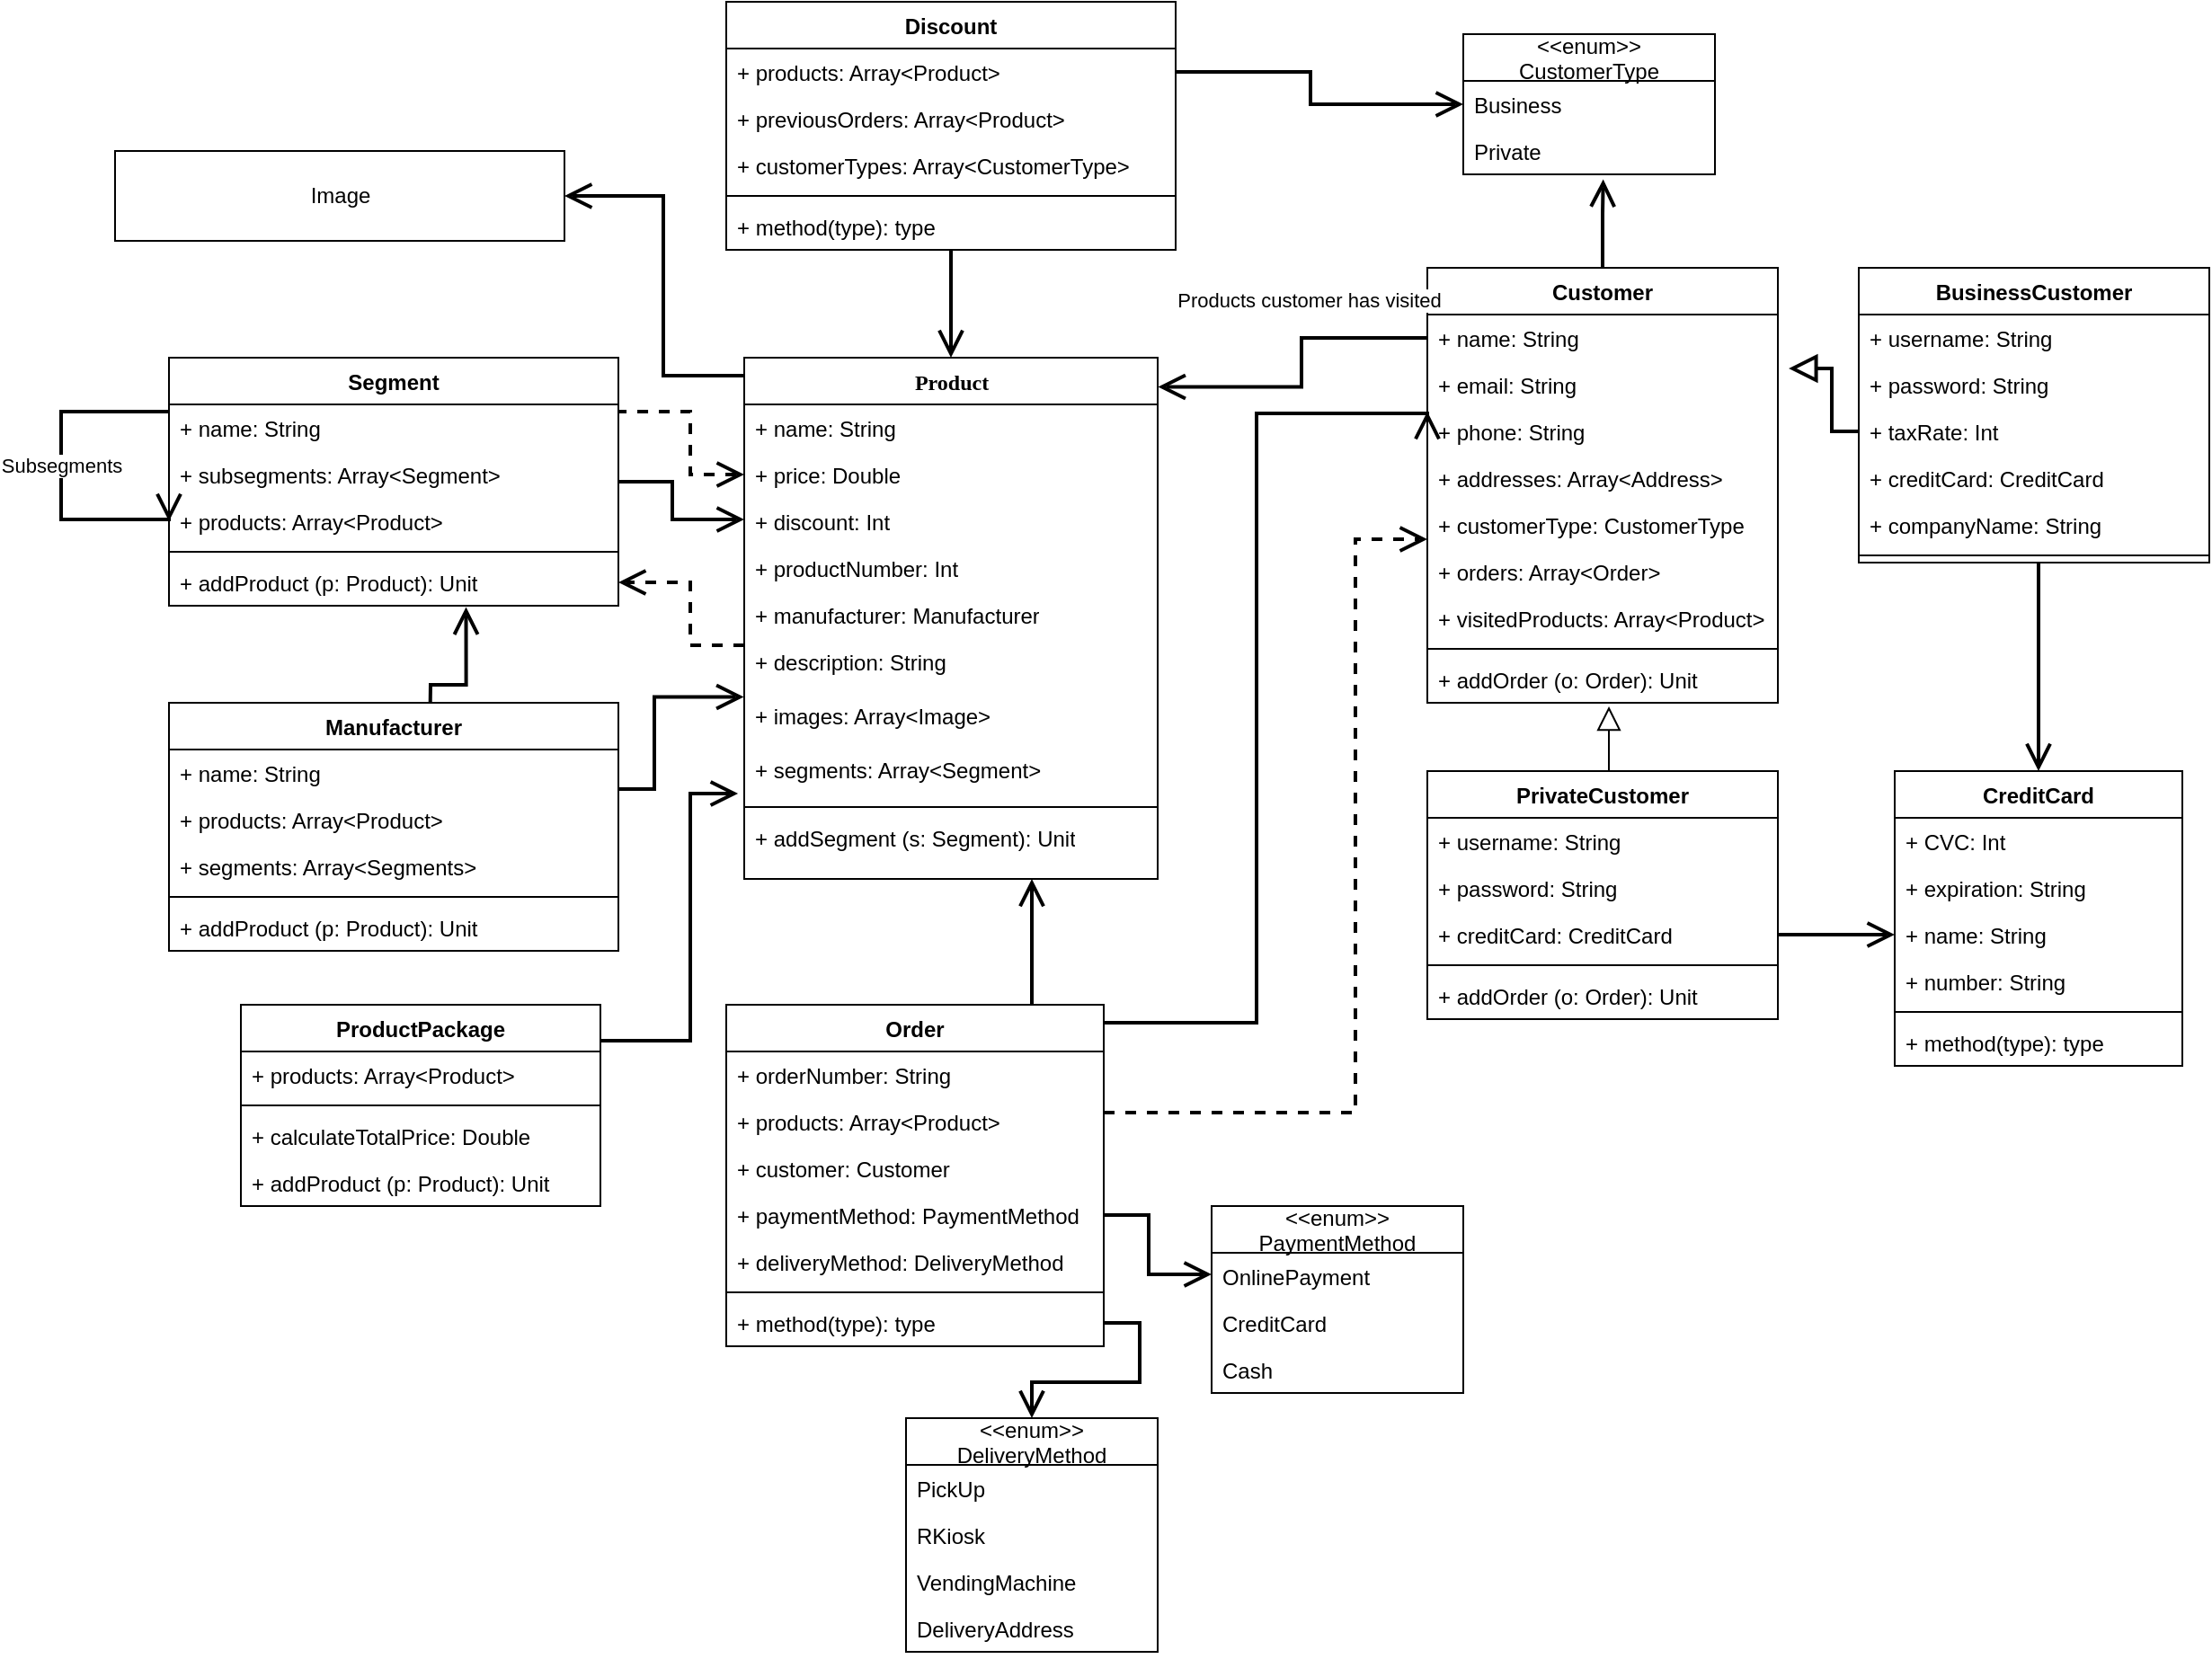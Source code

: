 <mxfile version="20.8.13" type="github">
  <diagram name="Page-1" id="9f46799a-70d6-7492-0946-bef42562c5a5">
    <mxGraphModel dx="1772" dy="1612" grid="1" gridSize="10" guides="1" tooltips="1" connect="1" arrows="1" fold="1" page="1" pageScale="1" pageWidth="1100" pageHeight="850" background="none" math="0" shadow="0">
      <root>
        <mxCell id="0" />
        <mxCell id="1" parent="0" />
        <mxCell id="bibrFvktmzw4Xg1fQ97D-78" style="edgeStyle=orthogonalEdgeStyle;rounded=0;orthogonalLoop=1;jettySize=auto;html=1;entryX=1;entryY=0.5;entryDx=0;entryDy=0;strokeWidth=2;endArrow=open;endFill=0;startSize=11;endSize=11;" edge="1" parent="1" source="78961159f06e98e8-17" target="bibrFvktmzw4Xg1fQ97D-77">
          <mxGeometry relative="1" as="geometry">
            <Array as="points">
              <mxPoint x="35" y="70" />
              <mxPoint x="35" y="-30" />
            </Array>
          </mxGeometry>
        </mxCell>
        <mxCell id="78961159f06e98e8-17" value="Product" style="swimlane;html=1;fontStyle=1;align=center;verticalAlign=top;childLayout=stackLayout;horizontal=1;startSize=26;horizontalStack=0;resizeParent=1;resizeLast=0;collapsible=1;marginBottom=0;swimlaneFillColor=#ffffff;rounded=0;shadow=0;comic=0;labelBackgroundColor=none;strokeWidth=1;fillColor=none;fontFamily=Verdana;fontSize=12" parent="1" vertex="1">
          <mxGeometry x="80" y="60" width="230" height="290" as="geometry" />
        </mxCell>
        <mxCell id="78961159f06e98e8-21" value="+ name: String&lt;br&gt;&lt;span style=&quot;white-space: pre;&quot;&gt; &lt;/span&gt;" style="text;html=1;strokeColor=none;fillColor=none;align=left;verticalAlign=top;spacingLeft=4;spacingRight=4;whiteSpace=wrap;overflow=hidden;rotatable=0;points=[[0,0.5],[1,0.5]];portConstraint=eastwest;" parent="78961159f06e98e8-17" vertex="1">
          <mxGeometry y="26" width="230" height="26" as="geometry" />
        </mxCell>
        <mxCell id="78961159f06e98e8-23" value="+ price: Double" style="text;html=1;strokeColor=none;fillColor=none;align=left;verticalAlign=top;spacingLeft=4;spacingRight=4;whiteSpace=wrap;overflow=hidden;rotatable=0;points=[[0,0.5],[1,0.5]];portConstraint=eastwest;" parent="78961159f06e98e8-17" vertex="1">
          <mxGeometry y="52" width="230" height="26" as="geometry" />
        </mxCell>
        <mxCell id="78961159f06e98e8-25" value="+ discount: Int" style="text;html=1;strokeColor=none;fillColor=none;align=left;verticalAlign=top;spacingLeft=4;spacingRight=4;whiteSpace=wrap;overflow=hidden;rotatable=0;points=[[0,0.5],[1,0.5]];portConstraint=eastwest;" parent="78961159f06e98e8-17" vertex="1">
          <mxGeometry y="78" width="230" height="26" as="geometry" />
        </mxCell>
        <mxCell id="78961159f06e98e8-26" value="+ productNumber: Int" style="text;html=1;strokeColor=none;fillColor=none;align=left;verticalAlign=top;spacingLeft=4;spacingRight=4;whiteSpace=wrap;overflow=hidden;rotatable=0;points=[[0,0.5],[1,0.5]];portConstraint=eastwest;" parent="78961159f06e98e8-17" vertex="1">
          <mxGeometry y="104" width="230" height="26" as="geometry" />
        </mxCell>
        <mxCell id="78961159f06e98e8-24" value="+ manufacturer: Manufacturer" style="text;html=1;strokeColor=none;fillColor=none;align=left;verticalAlign=top;spacingLeft=4;spacingRight=4;whiteSpace=wrap;overflow=hidden;rotatable=0;points=[[0,0.5],[1,0.5]];portConstraint=eastwest;" parent="78961159f06e98e8-17" vertex="1">
          <mxGeometry y="130" width="230" height="26" as="geometry" />
        </mxCell>
        <mxCell id="jQbfAF6T5azty1Uu_CAn-1" value="+ description: String" style="text;html=1;strokeColor=none;fillColor=none;align=left;verticalAlign=top;spacingLeft=4;spacingRight=4;whiteSpace=wrap;overflow=hidden;rotatable=0;points=[[0,0.5],[1,0.5]];portConstraint=eastwest;" parent="78961159f06e98e8-17" vertex="1">
          <mxGeometry y="156" width="230" height="30" as="geometry" />
        </mxCell>
        <mxCell id="jQbfAF6T5azty1Uu_CAn-2" value="+ images: Array&amp;lt;Image&amp;gt;" style="text;html=1;strokeColor=none;fillColor=none;align=left;verticalAlign=top;spacingLeft=4;spacingRight=4;whiteSpace=wrap;overflow=hidden;rotatable=0;points=[[0,0.5],[1,0.5]];portConstraint=eastwest;" parent="78961159f06e98e8-17" vertex="1">
          <mxGeometry y="186" width="230" height="30" as="geometry" />
        </mxCell>
        <mxCell id="jQbfAF6T5azty1Uu_CAn-60" value="+ segments: Array&amp;lt;Segment&amp;gt;" style="text;html=1;strokeColor=none;fillColor=none;align=left;verticalAlign=top;spacingLeft=4;spacingRight=4;whiteSpace=wrap;overflow=hidden;rotatable=0;points=[[0,0.5],[1,0.5]];portConstraint=eastwest;" parent="78961159f06e98e8-17" vertex="1">
          <mxGeometry y="216" width="230" height="30" as="geometry" />
        </mxCell>
        <mxCell id="78961159f06e98e8-19" value="" style="line;html=1;strokeWidth=1;fillColor=none;align=left;verticalAlign=middle;spacingTop=-1;spacingLeft=3;spacingRight=3;rotatable=0;labelPosition=right;points=[];portConstraint=eastwest;" parent="78961159f06e98e8-17" vertex="1">
          <mxGeometry y="246" width="230" height="8" as="geometry" />
        </mxCell>
        <mxCell id="78961159f06e98e8-27" value="+ addSegment (s: Segment): Unit" style="text;html=1;strokeColor=none;fillColor=none;align=left;verticalAlign=top;spacingLeft=4;spacingRight=4;whiteSpace=wrap;overflow=hidden;rotatable=0;points=[[0,0.5],[1,0.5]];portConstraint=eastwest;" parent="78961159f06e98e8-17" vertex="1">
          <mxGeometry y="254" width="230" height="26" as="geometry" />
        </mxCell>
        <mxCell id="jQbfAF6T5azty1Uu_CAn-61" value="" style="edgeStyle=orthogonalEdgeStyle;rounded=0;orthogonalLoop=1;jettySize=auto;html=1;startArrow=none;startFill=0;endArrow=open;endFill=0;endSize=11;startSize=11;strokeWidth=2;" parent="1" source="jQbfAF6T5azty1Uu_CAn-16" edge="1">
          <mxGeometry relative="1" as="geometry">
            <mxPoint x="240" y="350" as="targetPoint" />
            <Array as="points">
              <mxPoint x="240" y="400" />
              <mxPoint x="240" y="400" />
            </Array>
          </mxGeometry>
        </mxCell>
        <mxCell id="jQbfAF6T5azty1Uu_CAn-16" value="Order" style="swimlane;fontStyle=1;align=center;verticalAlign=top;childLayout=stackLayout;horizontal=1;startSize=26;horizontalStack=0;resizeParent=1;resizeParentMax=0;resizeLast=0;collapsible=1;marginBottom=0;" parent="1" vertex="1">
          <mxGeometry x="70" y="420" width="210" height="190" as="geometry" />
        </mxCell>
        <mxCell id="jQbfAF6T5azty1Uu_CAn-17" value="+ orderNumber: String" style="text;strokeColor=none;fillColor=none;align=left;verticalAlign=top;spacingLeft=4;spacingRight=4;overflow=hidden;rotatable=0;points=[[0,0.5],[1,0.5]];portConstraint=eastwest;" parent="jQbfAF6T5azty1Uu_CAn-16" vertex="1">
          <mxGeometry y="26" width="210" height="26" as="geometry" />
        </mxCell>
        <mxCell id="jQbfAF6T5azty1Uu_CAn-20" value="+ products: Array&lt;Product&gt;" style="text;strokeColor=none;fillColor=none;align=left;verticalAlign=top;spacingLeft=4;spacingRight=4;overflow=hidden;rotatable=0;points=[[0,0.5],[1,0.5]];portConstraint=eastwest;" parent="jQbfAF6T5azty1Uu_CAn-16" vertex="1">
          <mxGeometry y="52" width="210" height="26" as="geometry" />
        </mxCell>
        <mxCell id="jQbfAF6T5azty1Uu_CAn-21" value="+ customer: Customer" style="text;strokeColor=none;fillColor=none;align=left;verticalAlign=top;spacingLeft=4;spacingRight=4;overflow=hidden;rotatable=0;points=[[0,0.5],[1,0.5]];portConstraint=eastwest;" parent="jQbfAF6T5azty1Uu_CAn-16" vertex="1">
          <mxGeometry y="78" width="210" height="26" as="geometry" />
        </mxCell>
        <mxCell id="jQbfAF6T5azty1Uu_CAn-42" value="+ paymentMethod: PaymentMethod" style="text;strokeColor=none;fillColor=none;align=left;verticalAlign=top;spacingLeft=4;spacingRight=4;overflow=hidden;rotatable=0;points=[[0,0.5],[1,0.5]];portConstraint=eastwest;" parent="jQbfAF6T5azty1Uu_CAn-16" vertex="1">
          <mxGeometry y="104" width="210" height="26" as="geometry" />
        </mxCell>
        <mxCell id="jQbfAF6T5azty1Uu_CAn-43" value="+ deliveryMethod: DeliveryMethod" style="text;strokeColor=none;fillColor=none;align=left;verticalAlign=top;spacingLeft=4;spacingRight=4;overflow=hidden;rotatable=0;points=[[0,0.5],[1,0.5]];portConstraint=eastwest;" parent="jQbfAF6T5azty1Uu_CAn-16" vertex="1">
          <mxGeometry y="130" width="210" height="26" as="geometry" />
        </mxCell>
        <mxCell id="jQbfAF6T5azty1Uu_CAn-18" value="" style="line;strokeWidth=1;fillColor=none;align=left;verticalAlign=middle;spacingTop=-1;spacingLeft=3;spacingRight=3;rotatable=0;labelPosition=right;points=[];portConstraint=eastwest;strokeColor=inherit;" parent="jQbfAF6T5azty1Uu_CAn-16" vertex="1">
          <mxGeometry y="156" width="210" height="8" as="geometry" />
        </mxCell>
        <mxCell id="jQbfAF6T5azty1Uu_CAn-19" value="+ method(type): type" style="text;strokeColor=none;fillColor=none;align=left;verticalAlign=top;spacingLeft=4;spacingRight=4;overflow=hidden;rotatable=0;points=[[0,0.5],[1,0.5]];portConstraint=eastwest;" parent="jQbfAF6T5azty1Uu_CAn-16" vertex="1">
          <mxGeometry y="164" width="210" height="26" as="geometry" />
        </mxCell>
        <mxCell id="bibrFvktmzw4Xg1fQ97D-48" style="edgeStyle=orthogonalEdgeStyle;rounded=0;orthogonalLoop=1;jettySize=auto;html=1;exitX=0.5;exitY=0;exitDx=0;exitDy=0;entryX=0.556;entryY=1.106;entryDx=0;entryDy=0;entryPerimeter=0;endSize=11;startSize=11;endArrow=open;endFill=0;strokeWidth=2;" edge="1" parent="1" source="jQbfAF6T5azty1Uu_CAn-35" target="bibrFvktmzw4Xg1fQ97D-44">
          <mxGeometry relative="1" as="geometry">
            <Array as="points">
              <mxPoint x="558" y="-20" />
              <mxPoint x="558" y="-20" />
            </Array>
          </mxGeometry>
        </mxCell>
        <mxCell id="jQbfAF6T5azty1Uu_CAn-35" value="Customer" style="swimlane;fontStyle=1;align=center;verticalAlign=top;childLayout=stackLayout;horizontal=1;startSize=26;horizontalStack=0;resizeParent=1;resizeParentMax=0;resizeLast=0;collapsible=1;marginBottom=0;" parent="1" vertex="1">
          <mxGeometry x="460" y="10" width="195" height="242" as="geometry" />
        </mxCell>
        <mxCell id="jQbfAF6T5azty1Uu_CAn-36" value="+ name: String" style="text;strokeColor=none;fillColor=none;align=left;verticalAlign=top;spacingLeft=4;spacingRight=4;overflow=hidden;rotatable=0;points=[[0,0.5],[1,0.5]];portConstraint=eastwest;" parent="jQbfAF6T5azty1Uu_CAn-35" vertex="1">
          <mxGeometry y="26" width="195" height="26" as="geometry" />
        </mxCell>
        <mxCell id="jQbfAF6T5azty1Uu_CAn-37" value="+ email: String" style="text;strokeColor=none;fillColor=none;align=left;verticalAlign=top;spacingLeft=4;spacingRight=4;overflow=hidden;rotatable=0;points=[[0,0.5],[1,0.5]];portConstraint=eastwest;" parent="jQbfAF6T5azty1Uu_CAn-35" vertex="1">
          <mxGeometry y="52" width="195" height="26" as="geometry" />
        </mxCell>
        <mxCell id="jQbfAF6T5azty1Uu_CAn-38" value="+ phone: String" style="text;strokeColor=none;fillColor=none;align=left;verticalAlign=top;spacingLeft=4;spacingRight=4;overflow=hidden;rotatable=0;points=[[0,0.5],[1,0.5]];portConstraint=eastwest;" parent="jQbfAF6T5azty1Uu_CAn-35" vertex="1">
          <mxGeometry y="78" width="195" height="26" as="geometry" />
        </mxCell>
        <mxCell id="jQbfAF6T5azty1Uu_CAn-67" value="+ addresses: Array&amp;lt;Address&amp;gt;" style="text;html=1;strokeColor=none;fillColor=none;align=left;verticalAlign=top;spacingLeft=4;spacingRight=4;whiteSpace=wrap;overflow=hidden;rotatable=0;points=[[0,0.5],[1,0.5]];portConstraint=eastwest;" parent="jQbfAF6T5azty1Uu_CAn-35" vertex="1">
          <mxGeometry y="104" width="195" height="26" as="geometry" />
        </mxCell>
        <mxCell id="bibrFvktmzw4Xg1fQ97D-36" value="+ customerType: CustomerType" style="text;html=1;strokeColor=none;fillColor=none;align=left;verticalAlign=top;spacingLeft=4;spacingRight=4;whiteSpace=wrap;overflow=hidden;rotatable=0;points=[[0,0.5],[1,0.5]];portConstraint=eastwest;" vertex="1" parent="jQbfAF6T5azty1Uu_CAn-35">
          <mxGeometry y="130" width="195" height="26" as="geometry" />
        </mxCell>
        <mxCell id="bibrFvktmzw4Xg1fQ97D-70" value="+ orders: Array&amp;lt;Order&amp;gt;" style="text;html=1;strokeColor=none;fillColor=none;align=left;verticalAlign=top;spacingLeft=4;spacingRight=4;whiteSpace=wrap;overflow=hidden;rotatable=0;points=[[0,0.5],[1,0.5]];portConstraint=eastwest;" vertex="1" parent="jQbfAF6T5azty1Uu_CAn-35">
          <mxGeometry y="156" width="195" height="26" as="geometry" />
        </mxCell>
        <mxCell id="bibrFvktmzw4Xg1fQ97D-71" value="+ visitedProducts: Array&amp;lt;Product&amp;gt;" style="text;html=1;strokeColor=none;fillColor=none;align=left;verticalAlign=top;spacingLeft=4;spacingRight=4;whiteSpace=wrap;overflow=hidden;rotatable=0;points=[[0,0.5],[1,0.5]];portConstraint=eastwest;" vertex="1" parent="jQbfAF6T5azty1Uu_CAn-35">
          <mxGeometry y="182" width="195" height="26" as="geometry" />
        </mxCell>
        <mxCell id="jQbfAF6T5azty1Uu_CAn-39" value="" style="line;strokeWidth=1;fillColor=none;align=left;verticalAlign=middle;spacingTop=-1;spacingLeft=3;spacingRight=3;rotatable=0;labelPosition=right;points=[];portConstraint=eastwest;strokeColor=inherit;" parent="jQbfAF6T5azty1Uu_CAn-35" vertex="1">
          <mxGeometry y="208" width="195" height="8" as="geometry" />
        </mxCell>
        <mxCell id="jQbfAF6T5azty1Uu_CAn-40" value="+ addOrder (o: Order): Unit" style="text;strokeColor=none;fillColor=none;align=left;verticalAlign=top;spacingLeft=4;spacingRight=4;overflow=hidden;rotatable=0;points=[[0,0.5],[1,0.5]];portConstraint=eastwest;" parent="jQbfAF6T5azty1Uu_CAn-35" vertex="1">
          <mxGeometry y="216" width="195" height="26" as="geometry" />
        </mxCell>
        <mxCell id="jQbfAF6T5azty1Uu_CAn-59" style="edgeStyle=orthogonalEdgeStyle;rounded=0;orthogonalLoop=1;jettySize=auto;html=1;entryX=-0.001;entryY=0.092;entryDx=0;entryDy=0;entryPerimeter=0;endArrow=open;endFill=0;startSize=11;endSize=11;strokeWidth=2;" parent="1" source="jQbfAF6T5azty1Uu_CAn-84" target="jQbfAF6T5azty1Uu_CAn-2" edge="1">
          <mxGeometry relative="1" as="geometry">
            <mxPoint x="70" y="250" as="targetPoint" />
            <mxPoint x="10.0" y="374" as="sourcePoint" />
            <Array as="points">
              <mxPoint x="30" y="300" />
              <mxPoint x="30" y="249" />
            </Array>
          </mxGeometry>
        </mxCell>
        <mxCell id="jQbfAF6T5azty1Uu_CAn-77" style="edgeStyle=orthogonalEdgeStyle;rounded=0;orthogonalLoop=1;jettySize=auto;html=1;strokeWidth=2;startArrow=none;startFill=0;endArrow=open;endFill=0;startSize=11;endSize=11;entryX=0.661;entryY=1.029;entryDx=0;entryDy=0;entryPerimeter=0;" parent="1" target="jQbfAF6T5azty1Uu_CAn-55" edge="1">
          <mxGeometry relative="1" as="geometry">
            <mxPoint x="-120.0" y="230" as="targetPoint" />
            <mxPoint x="-95.0" y="276" as="sourcePoint" />
          </mxGeometry>
        </mxCell>
        <mxCell id="jQbfAF6T5azty1Uu_CAn-57" value="" style="edgeStyle=orthogonalEdgeStyle;rounded=0;orthogonalLoop=1;jettySize=auto;html=1;startArrow=none;startFill=0;endArrow=open;endFill=0;endSize=11;startSize=11;strokeWidth=2;" parent="1" source="jQbfAF6T5azty1Uu_CAn-50" edge="1">
          <mxGeometry relative="1" as="geometry">
            <mxPoint x="80" y="150" as="targetPoint" />
            <Array as="points">
              <mxPoint x="40" y="129" />
              <mxPoint x="40" y="150" />
              <mxPoint x="80" y="150" />
            </Array>
          </mxGeometry>
        </mxCell>
        <mxCell id="jQbfAF6T5azty1Uu_CAn-50" value="Segment" style="swimlane;fontStyle=1;align=center;verticalAlign=top;childLayout=stackLayout;horizontal=1;startSize=26;horizontalStack=0;resizeParent=1;resizeParentMax=0;resizeLast=0;collapsible=1;marginBottom=0;" parent="1" vertex="1">
          <mxGeometry x="-240" y="60" width="250" height="138" as="geometry" />
        </mxCell>
        <mxCell id="jQbfAF6T5azty1Uu_CAn-51" value="+ name: String" style="text;strokeColor=none;fillColor=none;align=left;verticalAlign=top;spacingLeft=4;spacingRight=4;overflow=hidden;rotatable=0;points=[[0,0.5],[1,0.5]];portConstraint=eastwest;" parent="jQbfAF6T5azty1Uu_CAn-50" vertex="1">
          <mxGeometry y="26" width="250" height="26" as="geometry" />
        </mxCell>
        <mxCell id="jQbfAF6T5azty1Uu_CAn-71" value="Subsegments" style="edgeStyle=orthogonalEdgeStyle;rounded=0;orthogonalLoop=1;jettySize=auto;html=1;entryX=0;entryY=0.5;entryDx=0;entryDy=0;strokeWidth=2;startArrow=none;startFill=0;endArrow=open;endFill=0;startSize=11;endSize=11;" parent="jQbfAF6T5azty1Uu_CAn-50" target="jQbfAF6T5azty1Uu_CAn-56" edge="1">
          <mxGeometry x="-0.005" relative="1" as="geometry">
            <mxPoint y="30" as="sourcePoint" />
            <Array as="points">
              <mxPoint y="30" />
              <mxPoint x="-60" y="30" />
              <mxPoint x="-60" y="90" />
              <mxPoint y="90" />
            </Array>
            <mxPoint as="offset" />
          </mxGeometry>
        </mxCell>
        <mxCell id="jQbfAF6T5azty1Uu_CAn-52" value="+ subsegments: Array&lt;Segment&gt;" style="text;strokeColor=none;fillColor=none;align=left;verticalAlign=top;spacingLeft=4;spacingRight=4;overflow=hidden;rotatable=0;points=[[0,0.5],[1,0.5]];portConstraint=eastwest;" parent="jQbfAF6T5azty1Uu_CAn-50" vertex="1">
          <mxGeometry y="52" width="250" height="26" as="geometry" />
        </mxCell>
        <mxCell id="jQbfAF6T5azty1Uu_CAn-56" value="+ products: Array&lt;Product&gt;" style="text;strokeColor=none;fillColor=none;align=left;verticalAlign=top;spacingLeft=4;spacingRight=4;overflow=hidden;rotatable=0;points=[[0,0.5],[1,0.5]];portConstraint=eastwest;" parent="jQbfAF6T5azty1Uu_CAn-50" vertex="1">
          <mxGeometry y="78" width="250" height="26" as="geometry" />
        </mxCell>
        <mxCell id="jQbfAF6T5azty1Uu_CAn-53" value="" style="line;strokeWidth=1;fillColor=none;align=left;verticalAlign=middle;spacingTop=-1;spacingLeft=3;spacingRight=3;rotatable=0;labelPosition=right;points=[];portConstraint=eastwest;strokeColor=inherit;" parent="jQbfAF6T5azty1Uu_CAn-50" vertex="1">
          <mxGeometry y="104" width="250" height="8" as="geometry" />
        </mxCell>
        <mxCell id="jQbfAF6T5azty1Uu_CAn-55" value="+ addProduct (p: Product): Unit" style="text;strokeColor=none;fillColor=none;align=left;verticalAlign=top;spacingLeft=4;spacingRight=4;overflow=hidden;rotatable=0;points=[[0,0.5],[1,0.5]];portConstraint=eastwest;" parent="jQbfAF6T5azty1Uu_CAn-50" vertex="1">
          <mxGeometry y="112" width="250" height="26" as="geometry" />
        </mxCell>
        <mxCell id="jQbfAF6T5azty1Uu_CAn-62" style="edgeStyle=orthogonalEdgeStyle;rounded=0;orthogonalLoop=1;jettySize=auto;html=1;startArrow=none;startFill=0;endArrow=open;endFill=0;endSize=11;startSize=11;strokeWidth=2;" parent="1" edge="1">
          <mxGeometry relative="1" as="geometry">
            <mxPoint x="280" y="430" as="sourcePoint" />
            <mxPoint x="460" y="90" as="targetPoint" />
            <Array as="points">
              <mxPoint x="280" y="430" />
              <mxPoint x="365" y="430" />
              <mxPoint x="365" y="91" />
            </Array>
          </mxGeometry>
        </mxCell>
        <mxCell id="jQbfAF6T5azty1Uu_CAn-64" style="edgeStyle=orthogonalEdgeStyle;rounded=0;orthogonalLoop=1;jettySize=auto;html=1;dashed=1;startArrow=none;startFill=0;endArrow=open;endFill=0;endSize=11;startSize=11;strokeWidth=2;" parent="1" source="jQbfAF6T5azty1Uu_CAn-1" edge="1">
          <mxGeometry relative="1" as="geometry">
            <mxPoint x="10" y="185" as="targetPoint" />
            <Array as="points">
              <mxPoint x="50" y="220" />
              <mxPoint x="50" y="185" />
            </Array>
          </mxGeometry>
        </mxCell>
        <mxCell id="jQbfAF6T5azty1Uu_CAn-68" style="edgeStyle=orthogonalEdgeStyle;rounded=0;orthogonalLoop=1;jettySize=auto;html=1;strokeWidth=2;startArrow=none;startFill=0;endArrow=open;endFill=0;startSize=11;endSize=11;dashed=1;" parent="1" edge="1">
          <mxGeometry relative="1" as="geometry">
            <mxPoint x="280" y="480" as="sourcePoint" />
            <mxPoint x="460" y="161" as="targetPoint" />
            <Array as="points">
              <mxPoint x="420" y="480" />
              <mxPoint x="420" y="161" />
              <mxPoint x="460" y="161" />
            </Array>
          </mxGeometry>
        </mxCell>
        <mxCell id="jQbfAF6T5azty1Uu_CAn-83" value="Manufacturer" style="swimlane;fontStyle=1;align=center;verticalAlign=top;childLayout=stackLayout;horizontal=1;startSize=26;horizontalStack=0;resizeParent=1;resizeParentMax=0;resizeLast=0;collapsible=1;marginBottom=0;" parent="1" vertex="1">
          <mxGeometry x="-240" y="252" width="250" height="138" as="geometry" />
        </mxCell>
        <mxCell id="jQbfAF6T5azty1Uu_CAn-84" value="+ name: String" style="text;strokeColor=none;fillColor=none;align=left;verticalAlign=top;spacingLeft=4;spacingRight=4;overflow=hidden;rotatable=0;points=[[0,0.5],[1,0.5]];portConstraint=eastwest;" parent="jQbfAF6T5azty1Uu_CAn-83" vertex="1">
          <mxGeometry y="26" width="250" height="26" as="geometry" />
        </mxCell>
        <mxCell id="jQbfAF6T5azty1Uu_CAn-86" value="+ products: Array&lt;Product&gt;" style="text;strokeColor=none;fillColor=none;align=left;verticalAlign=top;spacingLeft=4;spacingRight=4;overflow=hidden;rotatable=0;points=[[0,0.5],[1,0.5]];portConstraint=eastwest;" parent="jQbfAF6T5azty1Uu_CAn-83" vertex="1">
          <mxGeometry y="52" width="250" height="26" as="geometry" />
        </mxCell>
        <mxCell id="jQbfAF6T5azty1Uu_CAn-87" value="+ segments: Array&lt;Segments&gt;" style="text;strokeColor=none;fillColor=none;align=left;verticalAlign=top;spacingLeft=4;spacingRight=4;overflow=hidden;rotatable=0;points=[[0,0.5],[1,0.5]];portConstraint=eastwest;" parent="jQbfAF6T5azty1Uu_CAn-83" vertex="1">
          <mxGeometry y="78" width="250" height="26" as="geometry" />
        </mxCell>
        <mxCell id="jQbfAF6T5azty1Uu_CAn-88" value="" style="line;strokeWidth=1;fillColor=none;align=left;verticalAlign=middle;spacingTop=-1;spacingLeft=3;spacingRight=3;rotatable=0;labelPosition=right;points=[];portConstraint=eastwest;strokeColor=inherit;" parent="jQbfAF6T5azty1Uu_CAn-83" vertex="1">
          <mxGeometry y="104" width="250" height="8" as="geometry" />
        </mxCell>
        <mxCell id="jQbfAF6T5azty1Uu_CAn-89" value="+ addProduct (p: Product): Unit" style="text;strokeColor=none;fillColor=none;align=left;verticalAlign=top;spacingLeft=4;spacingRight=4;overflow=hidden;rotatable=0;points=[[0,0.5],[1,0.5]];portConstraint=eastwest;" parent="jQbfAF6T5azty1Uu_CAn-83" vertex="1">
          <mxGeometry y="112" width="250" height="26" as="geometry" />
        </mxCell>
        <mxCell id="jQbfAF6T5azty1Uu_CAn-90" style="edgeStyle=orthogonalEdgeStyle;rounded=0;orthogonalLoop=1;jettySize=auto;html=1;dashed=1;startArrow=open;startFill=0;endArrow=none;endFill=0;endSize=11;startSize=11;strokeWidth=2;" parent="1" edge="1">
          <mxGeometry relative="1" as="geometry">
            <mxPoint x="80" y="125" as="sourcePoint" />
            <mxPoint x="10.0" y="90" as="targetPoint" />
            <Array as="points">
              <mxPoint x="50" y="125" />
              <mxPoint x="50" y="90" />
            </Array>
          </mxGeometry>
        </mxCell>
        <mxCell id="jQbfAF6T5azty1Uu_CAn-91" value="ProductPackage" style="swimlane;fontStyle=1;align=center;verticalAlign=top;childLayout=stackLayout;horizontal=1;startSize=26;horizontalStack=0;resizeParent=1;resizeParentMax=0;resizeLast=0;collapsible=1;marginBottom=0;" parent="1" vertex="1">
          <mxGeometry x="-200" y="420" width="200" height="112" as="geometry" />
        </mxCell>
        <mxCell id="jQbfAF6T5azty1Uu_CAn-92" value="+ products: Array&lt;Product&gt;&#xa;" style="text;strokeColor=none;fillColor=none;align=left;verticalAlign=top;spacingLeft=4;spacingRight=4;overflow=hidden;rotatable=0;points=[[0,0.5],[1,0.5]];portConstraint=eastwest;" parent="jQbfAF6T5azty1Uu_CAn-91" vertex="1">
          <mxGeometry y="26" width="200" height="26" as="geometry" />
        </mxCell>
        <mxCell id="jQbfAF6T5azty1Uu_CAn-93" value="" style="line;strokeWidth=1;fillColor=none;align=left;verticalAlign=middle;spacingTop=-1;spacingLeft=3;spacingRight=3;rotatable=0;labelPosition=right;points=[];portConstraint=eastwest;strokeColor=inherit;" parent="jQbfAF6T5azty1Uu_CAn-91" vertex="1">
          <mxGeometry y="52" width="200" height="8" as="geometry" />
        </mxCell>
        <mxCell id="bibrFvktmzw4Xg1fQ97D-79" value="+ calculateTotalPrice: Double" style="text;strokeColor=none;fillColor=none;align=left;verticalAlign=top;spacingLeft=4;spacingRight=4;overflow=hidden;rotatable=0;points=[[0,0.5],[1,0.5]];portConstraint=eastwest;" vertex="1" parent="jQbfAF6T5azty1Uu_CAn-91">
          <mxGeometry y="60" width="200" height="26" as="geometry" />
        </mxCell>
        <mxCell id="jQbfAF6T5azty1Uu_CAn-94" value="+ addProduct (p: Product): Unit" style="text;strokeColor=none;fillColor=none;align=left;verticalAlign=top;spacingLeft=4;spacingRight=4;overflow=hidden;rotatable=0;points=[[0,0.5],[1,0.5]];portConstraint=eastwest;" parent="jQbfAF6T5azty1Uu_CAn-91" vertex="1">
          <mxGeometry y="86" width="200" height="26" as="geometry" />
        </mxCell>
        <mxCell id="jQbfAF6T5azty1Uu_CAn-96" style="edgeStyle=orthogonalEdgeStyle;rounded=0;orthogonalLoop=1;jettySize=auto;html=1;entryX=-0.015;entryY=0.883;entryDx=0;entryDy=0;entryPerimeter=0;strokeWidth=2;startArrow=none;startFill=0;endArrow=open;endFill=0;startSize=11;endSize=11;" parent="1" target="jQbfAF6T5azty1Uu_CAn-60" edge="1">
          <mxGeometry relative="1" as="geometry">
            <mxPoint y="440" as="sourcePoint" />
            <Array as="points">
              <mxPoint y="440" />
              <mxPoint x="50" y="440" />
              <mxPoint x="50" y="303" />
            </Array>
          </mxGeometry>
        </mxCell>
        <mxCell id="bibrFvktmzw4Xg1fQ97D-25" style="edgeStyle=orthogonalEdgeStyle;rounded=0;orthogonalLoop=1;jettySize=auto;html=1;exitX=0.5;exitY=0;exitDx=0;exitDy=0;entryX=0.518;entryY=1.077;entryDx=0;entryDy=0;entryPerimeter=0;endSize=11;startSize=11;endArrow=block;endFill=0;" edge="1" parent="1" source="bibrFvktmzw4Xg1fQ97D-1" target="jQbfAF6T5azty1Uu_CAn-40">
          <mxGeometry relative="1" as="geometry" />
        </mxCell>
        <mxCell id="bibrFvktmzw4Xg1fQ97D-1" value="PrivateCustomer" style="swimlane;fontStyle=1;align=center;verticalAlign=top;childLayout=stackLayout;horizontal=1;startSize=26;horizontalStack=0;resizeParent=1;resizeParentMax=0;resizeLast=0;collapsible=1;marginBottom=0;" vertex="1" parent="1">
          <mxGeometry x="460" y="290" width="195" height="138" as="geometry" />
        </mxCell>
        <mxCell id="bibrFvktmzw4Xg1fQ97D-4" value="+ username: String" style="text;html=1;strokeColor=none;fillColor=none;align=left;verticalAlign=top;spacingLeft=4;spacingRight=4;whiteSpace=wrap;overflow=hidden;rotatable=0;points=[[0,0.5],[1,0.5]];portConstraint=eastwest;" vertex="1" parent="bibrFvktmzw4Xg1fQ97D-1">
          <mxGeometry y="26" width="195" height="26" as="geometry" />
        </mxCell>
        <mxCell id="bibrFvktmzw4Xg1fQ97D-5" value="+ password: String" style="text;html=1;strokeColor=none;fillColor=none;align=left;verticalAlign=top;spacingLeft=4;spacingRight=4;whiteSpace=wrap;overflow=hidden;rotatable=0;points=[[0,0.5],[1,0.5]];portConstraint=eastwest;" vertex="1" parent="bibrFvktmzw4Xg1fQ97D-1">
          <mxGeometry y="52" width="195" height="26" as="geometry" />
        </mxCell>
        <mxCell id="bibrFvktmzw4Xg1fQ97D-6" value="+ creditCard: CreditCard" style="text;html=1;strokeColor=none;fillColor=none;align=left;verticalAlign=top;spacingLeft=4;spacingRight=4;whiteSpace=wrap;overflow=hidden;rotatable=0;points=[[0,0.5],[1,0.5]];portConstraint=eastwest;" vertex="1" parent="bibrFvktmzw4Xg1fQ97D-1">
          <mxGeometry y="78" width="195" height="26" as="geometry" />
        </mxCell>
        <mxCell id="bibrFvktmzw4Xg1fQ97D-10" value="" style="line;strokeWidth=1;fillColor=none;align=left;verticalAlign=middle;spacingTop=-1;spacingLeft=3;spacingRight=3;rotatable=0;labelPosition=right;points=[];portConstraint=eastwest;strokeColor=inherit;" vertex="1" parent="bibrFvktmzw4Xg1fQ97D-1">
          <mxGeometry y="104" width="195" height="8" as="geometry" />
        </mxCell>
        <mxCell id="bibrFvktmzw4Xg1fQ97D-11" value="+ addOrder (o: Order): Unit" style="text;strokeColor=none;fillColor=none;align=left;verticalAlign=top;spacingLeft=4;spacingRight=4;overflow=hidden;rotatable=0;points=[[0,0.5],[1,0.5]];portConstraint=eastwest;" vertex="1" parent="bibrFvktmzw4Xg1fQ97D-1">
          <mxGeometry y="112" width="195" height="26" as="geometry" />
        </mxCell>
        <mxCell id="bibrFvktmzw4Xg1fQ97D-59" style="edgeStyle=orthogonalEdgeStyle;rounded=0;orthogonalLoop=1;jettySize=auto;html=1;entryX=0.5;entryY=0;entryDx=0;entryDy=0;strokeWidth=2;endSize=11;startSize=11;endArrow=open;endFill=0;" edge="1" parent="1" source="bibrFvktmzw4Xg1fQ97D-12" target="bibrFvktmzw4Xg1fQ97D-52">
          <mxGeometry relative="1" as="geometry">
            <Array as="points">
              <mxPoint x="800" y="270" />
              <mxPoint x="800" y="270" />
            </Array>
          </mxGeometry>
        </mxCell>
        <mxCell id="bibrFvktmzw4Xg1fQ97D-12" value="BusinessCustomer" style="swimlane;fontStyle=1;align=center;verticalAlign=top;childLayout=stackLayout;horizontal=1;startSize=26;horizontalStack=0;resizeParent=1;resizeParentMax=0;resizeLast=0;collapsible=1;marginBottom=0;" vertex="1" parent="1">
          <mxGeometry x="700" y="10" width="195" height="164" as="geometry" />
        </mxCell>
        <mxCell id="bibrFvktmzw4Xg1fQ97D-15" value="+ username: String" style="text;html=1;strokeColor=none;fillColor=none;align=left;verticalAlign=top;spacingLeft=4;spacingRight=4;whiteSpace=wrap;overflow=hidden;rotatable=0;points=[[0,0.5],[1,0.5]];portConstraint=eastwest;" vertex="1" parent="bibrFvktmzw4Xg1fQ97D-12">
          <mxGeometry y="26" width="195" height="26" as="geometry" />
        </mxCell>
        <mxCell id="bibrFvktmzw4Xg1fQ97D-16" value="+ password: String" style="text;html=1;strokeColor=none;fillColor=none;align=left;verticalAlign=top;spacingLeft=4;spacingRight=4;whiteSpace=wrap;overflow=hidden;rotatable=0;points=[[0,0.5],[1,0.5]];portConstraint=eastwest;" vertex="1" parent="bibrFvktmzw4Xg1fQ97D-12">
          <mxGeometry y="52" width="195" height="26" as="geometry" />
        </mxCell>
        <mxCell id="bibrFvktmzw4Xg1fQ97D-24" value="+ taxRate: Int" style="text;html=1;strokeColor=none;fillColor=none;align=left;verticalAlign=top;spacingLeft=4;spacingRight=4;whiteSpace=wrap;overflow=hidden;rotatable=0;points=[[0,0.5],[1,0.5]];portConstraint=eastwest;" vertex="1" parent="bibrFvktmzw4Xg1fQ97D-12">
          <mxGeometry y="78" width="195" height="26" as="geometry" />
        </mxCell>
        <mxCell id="bibrFvktmzw4Xg1fQ97D-17" value="+ creditCard: CreditCard" style="text;html=1;strokeColor=none;fillColor=none;align=left;verticalAlign=top;spacingLeft=4;spacingRight=4;whiteSpace=wrap;overflow=hidden;rotatable=0;points=[[0,0.5],[1,0.5]];portConstraint=eastwest;" vertex="1" parent="bibrFvktmzw4Xg1fQ97D-12">
          <mxGeometry y="104" width="195" height="26" as="geometry" />
        </mxCell>
        <mxCell id="bibrFvktmzw4Xg1fQ97D-23" value="+ companyName: String" style="text;html=1;strokeColor=none;fillColor=none;align=left;verticalAlign=top;spacingLeft=4;spacingRight=4;whiteSpace=wrap;overflow=hidden;rotatable=0;points=[[0,0.5],[1,0.5]];portConstraint=eastwest;" vertex="1" parent="bibrFvktmzw4Xg1fQ97D-12">
          <mxGeometry y="130" width="195" height="26" as="geometry" />
        </mxCell>
        <mxCell id="bibrFvktmzw4Xg1fQ97D-21" value="" style="line;strokeWidth=1;fillColor=none;align=left;verticalAlign=middle;spacingTop=-1;spacingLeft=3;spacingRight=3;rotatable=0;labelPosition=right;points=[];portConstraint=eastwest;strokeColor=inherit;" vertex="1" parent="bibrFvktmzw4Xg1fQ97D-12">
          <mxGeometry y="156" width="195" height="8" as="geometry" />
        </mxCell>
        <mxCell id="bibrFvktmzw4Xg1fQ97D-30" style="edgeStyle=orthogonalEdgeStyle;rounded=0;orthogonalLoop=1;jettySize=auto;html=1;exitX=0;exitY=0.5;exitDx=0;exitDy=0;entryX=1.031;entryY=0.154;entryDx=0;entryDy=0;entryPerimeter=0;endSize=11;startSize=11;endArrow=block;endFill=0;strokeWidth=2;" edge="1" parent="1" source="bibrFvktmzw4Xg1fQ97D-24" target="jQbfAF6T5azty1Uu_CAn-37">
          <mxGeometry relative="1" as="geometry">
            <Array as="points">
              <mxPoint x="685" y="101" />
              <mxPoint x="685" y="66" />
            </Array>
          </mxGeometry>
        </mxCell>
        <mxCell id="bibrFvktmzw4Xg1fQ97D-75" style="edgeStyle=orthogonalEdgeStyle;rounded=0;orthogonalLoop=1;jettySize=auto;html=1;entryX=0.5;entryY=0;entryDx=0;entryDy=0;strokeWidth=2;endArrow=open;endFill=0;startSize=11;endSize=11;" edge="1" parent="1" source="bibrFvktmzw4Xg1fQ97D-31" target="78961159f06e98e8-17">
          <mxGeometry relative="1" as="geometry" />
        </mxCell>
        <mxCell id="bibrFvktmzw4Xg1fQ97D-31" value="Discount" style="swimlane;fontStyle=1;align=center;verticalAlign=top;childLayout=stackLayout;horizontal=1;startSize=26;horizontalStack=0;resizeParent=1;resizeParentMax=0;resizeLast=0;collapsible=1;marginBottom=0;" vertex="1" parent="1">
          <mxGeometry x="70" y="-138" width="250" height="138" as="geometry" />
        </mxCell>
        <mxCell id="bibrFvktmzw4Xg1fQ97D-32" value="+ products: Array&lt;Product&gt;" style="text;strokeColor=none;fillColor=none;align=left;verticalAlign=top;spacingLeft=4;spacingRight=4;overflow=hidden;rotatable=0;points=[[0,0.5],[1,0.5]];portConstraint=eastwest;" vertex="1" parent="bibrFvktmzw4Xg1fQ97D-31">
          <mxGeometry y="26" width="250" height="26" as="geometry" />
        </mxCell>
        <mxCell id="bibrFvktmzw4Xg1fQ97D-74" value="+ previousOrders: Array&lt;Product&gt;" style="text;strokeColor=none;fillColor=none;align=left;verticalAlign=top;spacingLeft=4;spacingRight=4;overflow=hidden;rotatable=0;points=[[0,0.5],[1,0.5]];portConstraint=eastwest;" vertex="1" parent="bibrFvktmzw4Xg1fQ97D-31">
          <mxGeometry y="52" width="250" height="26" as="geometry" />
        </mxCell>
        <mxCell id="bibrFvktmzw4Xg1fQ97D-35" value="+ customerTypes: Array&lt;CustomerType&gt;" style="text;strokeColor=none;fillColor=none;align=left;verticalAlign=top;spacingLeft=4;spacingRight=4;overflow=hidden;rotatable=0;points=[[0,0.5],[1,0.5]];portConstraint=eastwest;" vertex="1" parent="bibrFvktmzw4Xg1fQ97D-31">
          <mxGeometry y="78" width="250" height="26" as="geometry" />
        </mxCell>
        <mxCell id="bibrFvktmzw4Xg1fQ97D-33" value="" style="line;strokeWidth=1;fillColor=none;align=left;verticalAlign=middle;spacingTop=-1;spacingLeft=3;spacingRight=3;rotatable=0;labelPosition=right;points=[];portConstraint=eastwest;strokeColor=inherit;" vertex="1" parent="bibrFvktmzw4Xg1fQ97D-31">
          <mxGeometry y="104" width="250" height="8" as="geometry" />
        </mxCell>
        <mxCell id="bibrFvktmzw4Xg1fQ97D-34" value="+ method(type): type" style="text;strokeColor=none;fillColor=none;align=left;verticalAlign=top;spacingLeft=4;spacingRight=4;overflow=hidden;rotatable=0;points=[[0,0.5],[1,0.5]];portConstraint=eastwest;" vertex="1" parent="bibrFvktmzw4Xg1fQ97D-31">
          <mxGeometry y="112" width="250" height="26" as="geometry" />
        </mxCell>
        <mxCell id="bibrFvktmzw4Xg1fQ97D-42" value="&lt;&lt;enum&gt;&gt;&#xa;CustomerType" style="swimlane;fontStyle=0;childLayout=stackLayout;horizontal=1;startSize=26;fillColor=none;horizontalStack=0;resizeParent=1;resizeParentMax=0;resizeLast=0;collapsible=1;marginBottom=0;" vertex="1" parent="1">
          <mxGeometry x="480" y="-120" width="140" height="78" as="geometry" />
        </mxCell>
        <mxCell id="bibrFvktmzw4Xg1fQ97D-43" value="Business" style="text;strokeColor=none;fillColor=none;align=left;verticalAlign=top;spacingLeft=4;spacingRight=4;overflow=hidden;rotatable=0;points=[[0,0.5],[1,0.5]];portConstraint=eastwest;" vertex="1" parent="bibrFvktmzw4Xg1fQ97D-42">
          <mxGeometry y="26" width="140" height="26" as="geometry" />
        </mxCell>
        <mxCell id="bibrFvktmzw4Xg1fQ97D-44" value="Private" style="text;strokeColor=none;fillColor=none;align=left;verticalAlign=top;spacingLeft=4;spacingRight=4;overflow=hidden;rotatable=0;points=[[0,0.5],[1,0.5]];portConstraint=eastwest;" vertex="1" parent="bibrFvktmzw4Xg1fQ97D-42">
          <mxGeometry y="52" width="140" height="26" as="geometry" />
        </mxCell>
        <mxCell id="bibrFvktmzw4Xg1fQ97D-47" style="edgeStyle=orthogonalEdgeStyle;rounded=0;orthogonalLoop=1;jettySize=auto;html=1;entryX=0;entryY=0.5;entryDx=0;entryDy=0;endSize=11;startSize=11;endArrow=open;endFill=0;strokeWidth=2;" edge="1" parent="1" source="bibrFvktmzw4Xg1fQ97D-32" target="bibrFvktmzw4Xg1fQ97D-43">
          <mxGeometry relative="1" as="geometry" />
        </mxCell>
        <mxCell id="bibrFvktmzw4Xg1fQ97D-49" value="&lt;&lt;enum&gt;&gt;&#xa;PaymentMethod" style="swimlane;fontStyle=0;childLayout=stackLayout;horizontal=1;startSize=26;fillColor=none;horizontalStack=0;resizeParent=1;resizeParentMax=0;resizeLast=0;collapsible=1;marginBottom=0;" vertex="1" parent="1">
          <mxGeometry x="340" y="532" width="140" height="104" as="geometry" />
        </mxCell>
        <mxCell id="bibrFvktmzw4Xg1fQ97D-50" value="OnlinePayment" style="text;strokeColor=none;fillColor=none;align=left;verticalAlign=top;spacingLeft=4;spacingRight=4;overflow=hidden;rotatable=0;points=[[0,0.5],[1,0.5]];portConstraint=eastwest;" vertex="1" parent="bibrFvktmzw4Xg1fQ97D-49">
          <mxGeometry y="26" width="140" height="26" as="geometry" />
        </mxCell>
        <mxCell id="bibrFvktmzw4Xg1fQ97D-51" value="CreditCard" style="text;strokeColor=none;fillColor=none;align=left;verticalAlign=top;spacingLeft=4;spacingRight=4;overflow=hidden;rotatable=0;points=[[0,0.5],[1,0.5]];portConstraint=eastwest;" vertex="1" parent="bibrFvktmzw4Xg1fQ97D-49">
          <mxGeometry y="52" width="140" height="26" as="geometry" />
        </mxCell>
        <mxCell id="bibrFvktmzw4Xg1fQ97D-61" value="Cash" style="text;strokeColor=none;fillColor=none;align=left;verticalAlign=top;spacingLeft=4;spacingRight=4;overflow=hidden;rotatable=0;points=[[0,0.5],[1,0.5]];portConstraint=eastwest;" vertex="1" parent="bibrFvktmzw4Xg1fQ97D-49">
          <mxGeometry y="78" width="140" height="26" as="geometry" />
        </mxCell>
        <mxCell id="bibrFvktmzw4Xg1fQ97D-60" style="edgeStyle=orthogonalEdgeStyle;rounded=0;orthogonalLoop=1;jettySize=auto;html=1;strokeWidth=2;startArrow=none;" edge="1" parent="1" source="bibrFvktmzw4Xg1fQ97D-52">
          <mxGeometry relative="1" as="geometry">
            <mxPoint x="720" y="331" as="targetPoint" />
            <Array as="points">
              <mxPoint x="720" y="381" />
            </Array>
          </mxGeometry>
        </mxCell>
        <mxCell id="bibrFvktmzw4Xg1fQ97D-62" style="edgeStyle=orthogonalEdgeStyle;rounded=0;orthogonalLoop=1;jettySize=auto;html=1;strokeWidth=2;endArrow=open;endFill=0;startSize=11;endSize=11;" edge="1" parent="1" source="jQbfAF6T5azty1Uu_CAn-42">
          <mxGeometry relative="1" as="geometry">
            <mxPoint x="340" y="570" as="targetPoint" />
            <Array as="points">
              <mxPoint x="305" y="537" />
              <mxPoint x="305" y="570" />
              <mxPoint x="340" y="570" />
            </Array>
          </mxGeometry>
        </mxCell>
        <mxCell id="bibrFvktmzw4Xg1fQ97D-63" value="&lt;&lt;enum&gt;&gt;&#xa;DeliveryMethod" style="swimlane;fontStyle=0;childLayout=stackLayout;horizontal=1;startSize=26;fillColor=none;horizontalStack=0;resizeParent=1;resizeParentMax=0;resizeLast=0;collapsible=1;marginBottom=0;" vertex="1" parent="1">
          <mxGeometry x="170" y="650" width="140" height="130" as="geometry" />
        </mxCell>
        <mxCell id="bibrFvktmzw4Xg1fQ97D-64" value="PickUp" style="text;strokeColor=none;fillColor=none;align=left;verticalAlign=top;spacingLeft=4;spacingRight=4;overflow=hidden;rotatable=0;points=[[0,0.5],[1,0.5]];portConstraint=eastwest;" vertex="1" parent="bibrFvktmzw4Xg1fQ97D-63">
          <mxGeometry y="26" width="140" height="26" as="geometry" />
        </mxCell>
        <mxCell id="bibrFvktmzw4Xg1fQ97D-65" value="RKiosk" style="text;strokeColor=none;fillColor=none;align=left;verticalAlign=top;spacingLeft=4;spacingRight=4;overflow=hidden;rotatable=0;points=[[0,0.5],[1,0.5]];portConstraint=eastwest;" vertex="1" parent="bibrFvktmzw4Xg1fQ97D-63">
          <mxGeometry y="52" width="140" height="26" as="geometry" />
        </mxCell>
        <mxCell id="bibrFvktmzw4Xg1fQ97D-66" value="VendingMachine" style="text;strokeColor=none;fillColor=none;align=left;verticalAlign=top;spacingLeft=4;spacingRight=4;overflow=hidden;rotatable=0;points=[[0,0.5],[1,0.5]];portConstraint=eastwest;" vertex="1" parent="bibrFvktmzw4Xg1fQ97D-63">
          <mxGeometry y="78" width="140" height="26" as="geometry" />
        </mxCell>
        <mxCell id="bibrFvktmzw4Xg1fQ97D-67" value="DeliveryAddress" style="text;strokeColor=none;fillColor=none;align=left;verticalAlign=top;spacingLeft=4;spacingRight=4;overflow=hidden;rotatable=0;points=[[0,0.5],[1,0.5]];portConstraint=eastwest;" vertex="1" parent="bibrFvktmzw4Xg1fQ97D-63">
          <mxGeometry y="104" width="140" height="26" as="geometry" />
        </mxCell>
        <mxCell id="bibrFvktmzw4Xg1fQ97D-68" style="edgeStyle=orthogonalEdgeStyle;rounded=0;orthogonalLoop=1;jettySize=auto;html=1;strokeWidth=2;endArrow=open;endFill=0;startSize=11;endSize=11;" edge="1" parent="1" source="jQbfAF6T5azty1Uu_CAn-19" target="bibrFvktmzw4Xg1fQ97D-63">
          <mxGeometry relative="1" as="geometry" />
        </mxCell>
        <mxCell id="bibrFvktmzw4Xg1fQ97D-72" value="Products customer has visited" style="edgeStyle=orthogonalEdgeStyle;rounded=0;orthogonalLoop=1;jettySize=auto;html=1;entryX=1.001;entryY=0.056;entryDx=0;entryDy=0;entryPerimeter=0;strokeWidth=2;endArrow=open;endFill=0;startSize=11;endSize=11;" edge="1" parent="1" source="jQbfAF6T5azty1Uu_CAn-36" target="78961159f06e98e8-17">
          <mxGeometry x="-0.214" y="-13" relative="1" as="geometry">
            <mxPoint x="3" y="-8" as="offset" />
          </mxGeometry>
        </mxCell>
        <mxCell id="bibrFvktmzw4Xg1fQ97D-73" value="" style="edgeStyle=orthogonalEdgeStyle;rounded=0;orthogonalLoop=1;jettySize=auto;html=1;strokeWidth=2;endArrow=open;endFill=0;entryX=0;entryY=0.5;entryDx=0;entryDy=0;endSize=11;startSize=11;" edge="1" parent="1" source="bibrFvktmzw4Xg1fQ97D-6" target="bibrFvktmzw4Xg1fQ97D-57">
          <mxGeometry relative="1" as="geometry">
            <mxPoint x="700" y="372" as="targetPoint" />
            <mxPoint x="655" y="381" as="sourcePoint" />
            <Array as="points" />
          </mxGeometry>
        </mxCell>
        <mxCell id="bibrFvktmzw4Xg1fQ97D-52" value="CreditCard" style="swimlane;fontStyle=1;align=center;verticalAlign=top;childLayout=stackLayout;horizontal=1;startSize=26;horizontalStack=0;resizeParent=1;resizeParentMax=0;resizeLast=0;collapsible=1;marginBottom=0;" vertex="1" parent="1">
          <mxGeometry x="720" y="290" width="160" height="164" as="geometry" />
        </mxCell>
        <mxCell id="bibrFvktmzw4Xg1fQ97D-53" value="+ CVC: Int" style="text;strokeColor=none;fillColor=none;align=left;verticalAlign=top;spacingLeft=4;spacingRight=4;overflow=hidden;rotatable=0;points=[[0,0.5],[1,0.5]];portConstraint=eastwest;" vertex="1" parent="bibrFvktmzw4Xg1fQ97D-52">
          <mxGeometry y="26" width="160" height="26" as="geometry" />
        </mxCell>
        <mxCell id="bibrFvktmzw4Xg1fQ97D-56" value="+ expiration: String" style="text;strokeColor=none;fillColor=none;align=left;verticalAlign=top;spacingLeft=4;spacingRight=4;overflow=hidden;rotatable=0;points=[[0,0.5],[1,0.5]];portConstraint=eastwest;" vertex="1" parent="bibrFvktmzw4Xg1fQ97D-52">
          <mxGeometry y="52" width="160" height="26" as="geometry" />
        </mxCell>
        <mxCell id="bibrFvktmzw4Xg1fQ97D-57" value="+ name: String" style="text;strokeColor=none;fillColor=none;align=left;verticalAlign=top;spacingLeft=4;spacingRight=4;overflow=hidden;rotatable=0;points=[[0,0.5],[1,0.5]];portConstraint=eastwest;" vertex="1" parent="bibrFvktmzw4Xg1fQ97D-52">
          <mxGeometry y="78" width="160" height="26" as="geometry" />
        </mxCell>
        <mxCell id="bibrFvktmzw4Xg1fQ97D-58" value="+ number: String" style="text;strokeColor=none;fillColor=none;align=left;verticalAlign=top;spacingLeft=4;spacingRight=4;overflow=hidden;rotatable=0;points=[[0,0.5],[1,0.5]];portConstraint=eastwest;" vertex="1" parent="bibrFvktmzw4Xg1fQ97D-52">
          <mxGeometry y="104" width="160" height="26" as="geometry" />
        </mxCell>
        <mxCell id="bibrFvktmzw4Xg1fQ97D-54" value="" style="line;strokeWidth=1;fillColor=none;align=left;verticalAlign=middle;spacingTop=-1;spacingLeft=3;spacingRight=3;rotatable=0;labelPosition=right;points=[];portConstraint=eastwest;strokeColor=inherit;" vertex="1" parent="bibrFvktmzw4Xg1fQ97D-52">
          <mxGeometry y="130" width="160" height="8" as="geometry" />
        </mxCell>
        <mxCell id="bibrFvktmzw4Xg1fQ97D-55" value="+ method(type): type" style="text;strokeColor=none;fillColor=none;align=left;verticalAlign=top;spacingLeft=4;spacingRight=4;overflow=hidden;rotatable=0;points=[[0,0.5],[1,0.5]];portConstraint=eastwest;" vertex="1" parent="bibrFvktmzw4Xg1fQ97D-52">
          <mxGeometry y="138" width="160" height="26" as="geometry" />
        </mxCell>
        <mxCell id="bibrFvktmzw4Xg1fQ97D-77" value="Image" style="html=1;" vertex="1" parent="1">
          <mxGeometry x="-270" y="-55" width="250" height="50" as="geometry" />
        </mxCell>
      </root>
    </mxGraphModel>
  </diagram>
</mxfile>
